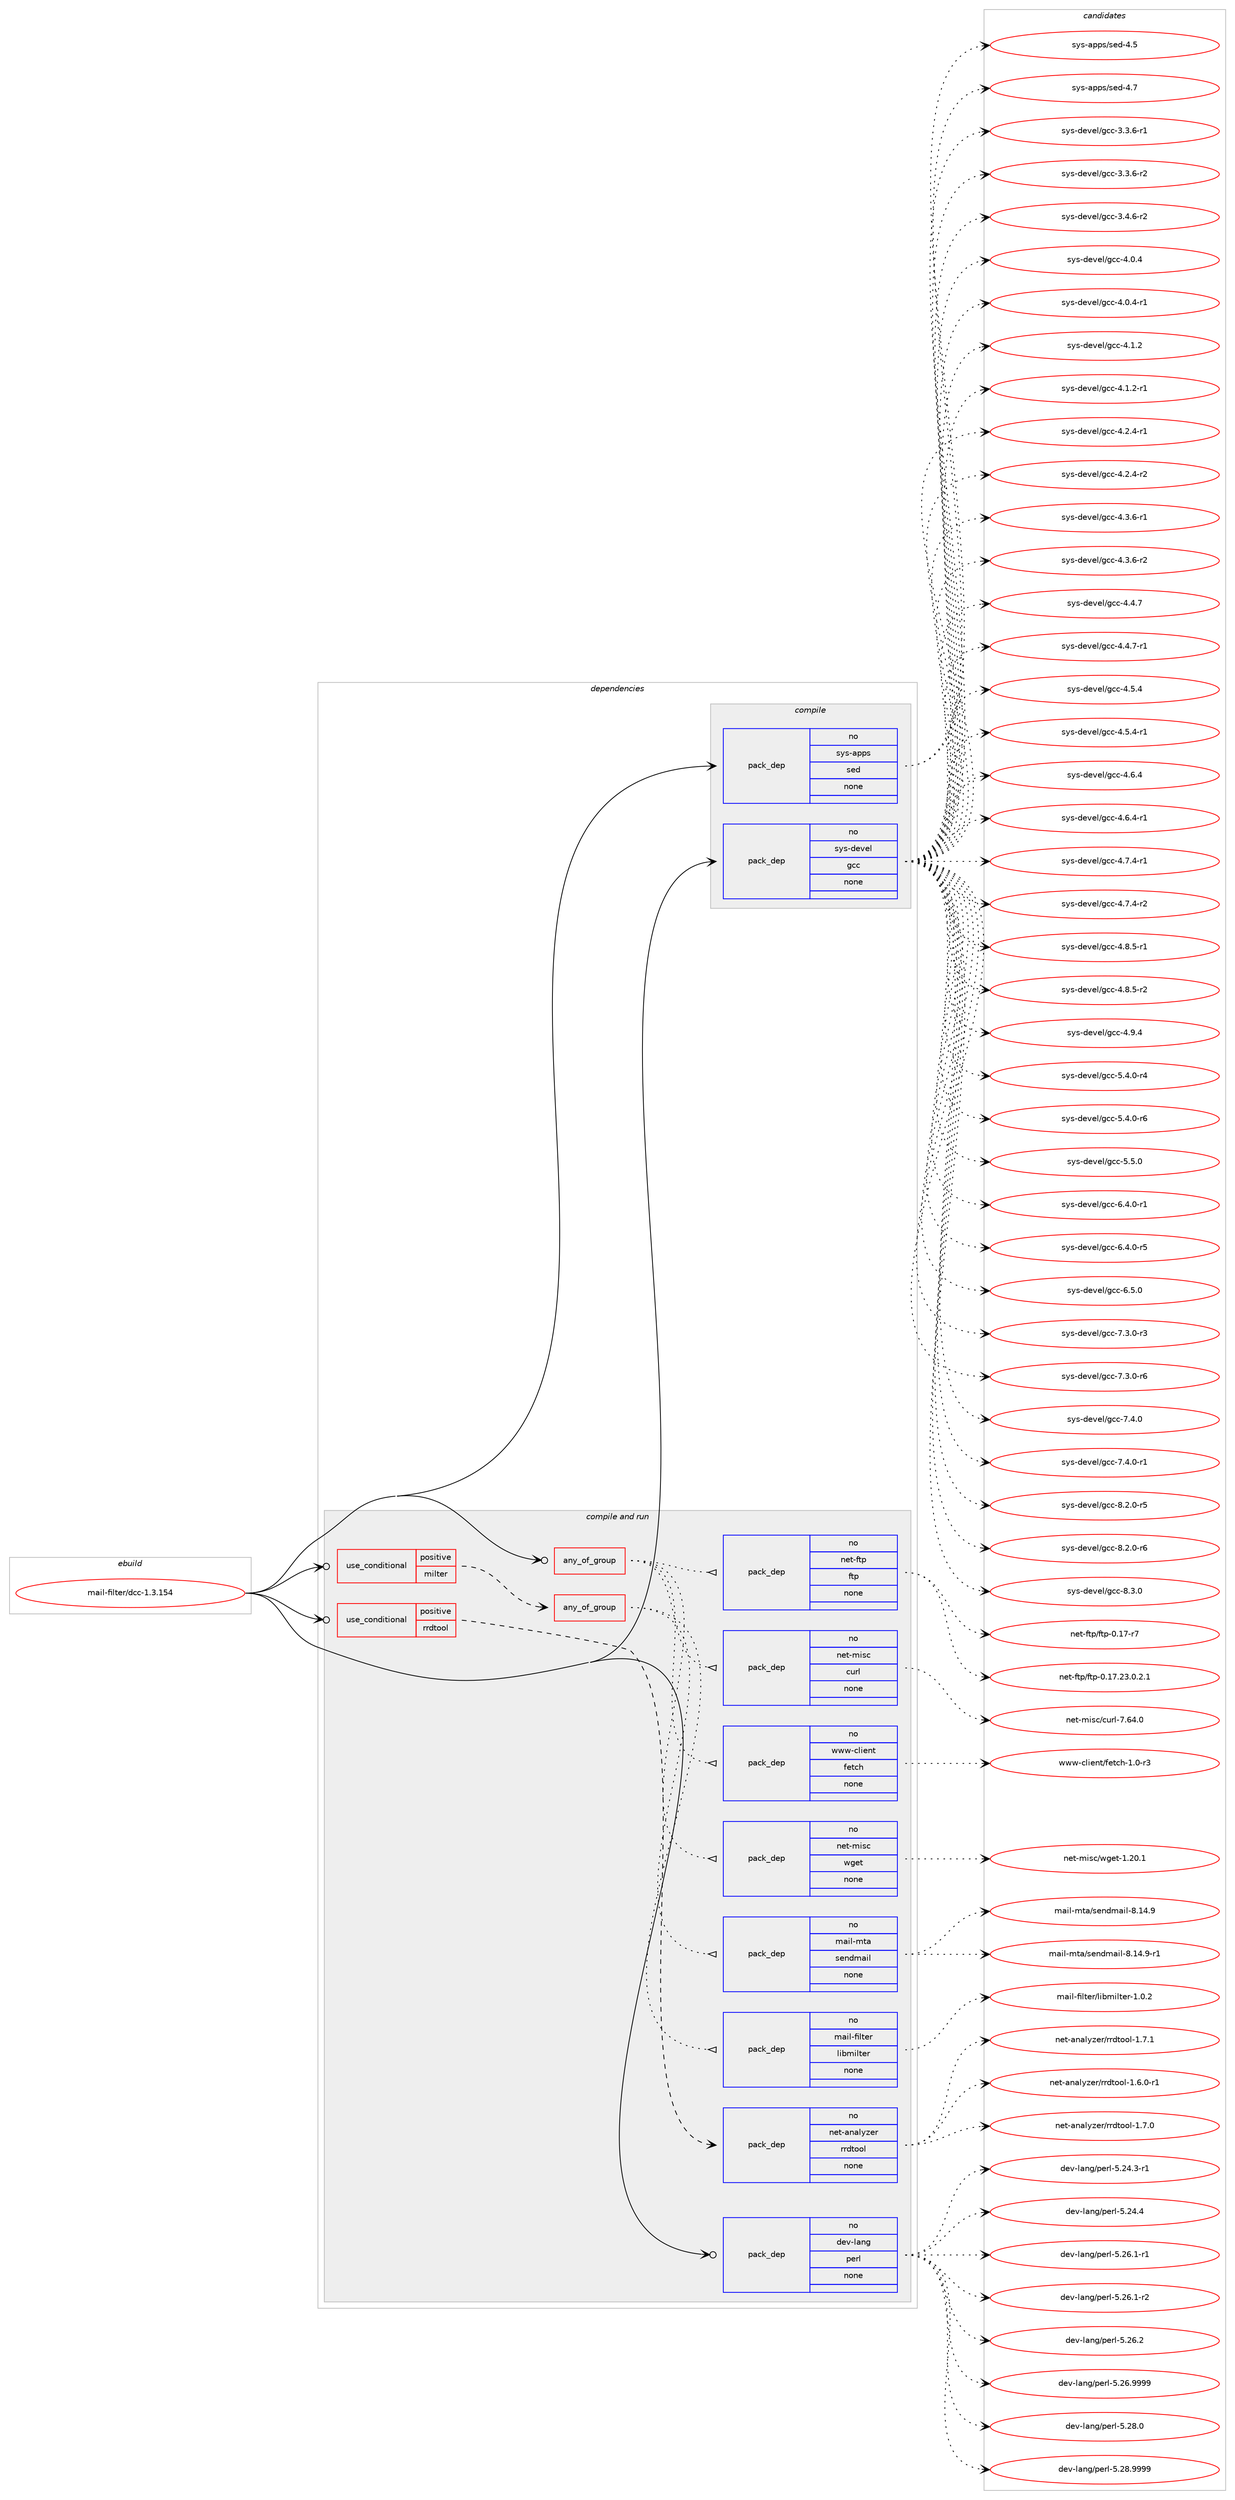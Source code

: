 digraph prolog {

# *************
# Graph options
# *************

newrank=true;
concentrate=true;
compound=true;
graph [rankdir=LR,fontname=Helvetica,fontsize=10,ranksep=1.5];#, ranksep=2.5, nodesep=0.2];
edge  [arrowhead=vee];
node  [fontname=Helvetica,fontsize=10];

# **********
# The ebuild
# **********

subgraph cluster_leftcol {
color=gray;
rank=same;
label=<<i>ebuild</i>>;
id [label="mail-filter/dcc-1.3.154", color=red, width=4, href="../mail-filter/dcc-1.3.154.svg"];
}

# ****************
# The dependencies
# ****************

subgraph cluster_midcol {
color=gray;
label=<<i>dependencies</i>>;
subgraph cluster_compile {
fillcolor="#eeeeee";
style=filled;
label=<<i>compile</i>>;
subgraph pack1139258 {
dependency1595171 [label=<<TABLE BORDER="0" CELLBORDER="1" CELLSPACING="0" CELLPADDING="4" WIDTH="220"><TR><TD ROWSPAN="6" CELLPADDING="30">pack_dep</TD></TR><TR><TD WIDTH="110">no</TD></TR><TR><TD>sys-apps</TD></TR><TR><TD>sed</TD></TR><TR><TD>none</TD></TR><TR><TD></TD></TR></TABLE>>, shape=none, color=blue];
}
id:e -> dependency1595171:w [weight=20,style="solid",arrowhead="vee"];
subgraph pack1139259 {
dependency1595172 [label=<<TABLE BORDER="0" CELLBORDER="1" CELLSPACING="0" CELLPADDING="4" WIDTH="220"><TR><TD ROWSPAN="6" CELLPADDING="30">pack_dep</TD></TR><TR><TD WIDTH="110">no</TD></TR><TR><TD>sys-devel</TD></TR><TR><TD>gcc</TD></TR><TR><TD>none</TD></TR><TR><TD></TD></TR></TABLE>>, shape=none, color=blue];
}
id:e -> dependency1595172:w [weight=20,style="solid",arrowhead="vee"];
}
subgraph cluster_compileandrun {
fillcolor="#eeeeee";
style=filled;
label=<<i>compile and run</i>>;
subgraph any24445 {
dependency1595173 [label=<<TABLE BORDER="0" CELLBORDER="1" CELLSPACING="0" CELLPADDING="4"><TR><TD CELLPADDING="10">any_of_group</TD></TR></TABLE>>, shape=none, color=red];subgraph pack1139260 {
dependency1595174 [label=<<TABLE BORDER="0" CELLBORDER="1" CELLSPACING="0" CELLPADDING="4" WIDTH="220"><TR><TD ROWSPAN="6" CELLPADDING="30">pack_dep</TD></TR><TR><TD WIDTH="110">no</TD></TR><TR><TD>net-misc</TD></TR><TR><TD>wget</TD></TR><TR><TD>none</TD></TR><TR><TD></TD></TR></TABLE>>, shape=none, color=blue];
}
dependency1595173:e -> dependency1595174:w [weight=20,style="dotted",arrowhead="oinv"];
subgraph pack1139261 {
dependency1595175 [label=<<TABLE BORDER="0" CELLBORDER="1" CELLSPACING="0" CELLPADDING="4" WIDTH="220"><TR><TD ROWSPAN="6" CELLPADDING="30">pack_dep</TD></TR><TR><TD WIDTH="110">no</TD></TR><TR><TD>www-client</TD></TR><TR><TD>fetch</TD></TR><TR><TD>none</TD></TR><TR><TD></TD></TR></TABLE>>, shape=none, color=blue];
}
dependency1595173:e -> dependency1595175:w [weight=20,style="dotted",arrowhead="oinv"];
subgraph pack1139262 {
dependency1595176 [label=<<TABLE BORDER="0" CELLBORDER="1" CELLSPACING="0" CELLPADDING="4" WIDTH="220"><TR><TD ROWSPAN="6" CELLPADDING="30">pack_dep</TD></TR><TR><TD WIDTH="110">no</TD></TR><TR><TD>net-misc</TD></TR><TR><TD>curl</TD></TR><TR><TD>none</TD></TR><TR><TD></TD></TR></TABLE>>, shape=none, color=blue];
}
dependency1595173:e -> dependency1595176:w [weight=20,style="dotted",arrowhead="oinv"];
subgraph pack1139263 {
dependency1595177 [label=<<TABLE BORDER="0" CELLBORDER="1" CELLSPACING="0" CELLPADDING="4" WIDTH="220"><TR><TD ROWSPAN="6" CELLPADDING="30">pack_dep</TD></TR><TR><TD WIDTH="110">no</TD></TR><TR><TD>net-ftp</TD></TR><TR><TD>ftp</TD></TR><TR><TD>none</TD></TR><TR><TD></TD></TR></TABLE>>, shape=none, color=blue];
}
dependency1595173:e -> dependency1595177:w [weight=20,style="dotted",arrowhead="oinv"];
}
id:e -> dependency1595173:w [weight=20,style="solid",arrowhead="odotvee"];
subgraph cond430824 {
dependency1595178 [label=<<TABLE BORDER="0" CELLBORDER="1" CELLSPACING="0" CELLPADDING="4"><TR><TD ROWSPAN="3" CELLPADDING="10">use_conditional</TD></TR><TR><TD>positive</TD></TR><TR><TD>milter</TD></TR></TABLE>>, shape=none, color=red];
subgraph any24446 {
dependency1595179 [label=<<TABLE BORDER="0" CELLBORDER="1" CELLSPACING="0" CELLPADDING="4"><TR><TD CELLPADDING="10">any_of_group</TD></TR></TABLE>>, shape=none, color=red];subgraph pack1139264 {
dependency1595180 [label=<<TABLE BORDER="0" CELLBORDER="1" CELLSPACING="0" CELLPADDING="4" WIDTH="220"><TR><TD ROWSPAN="6" CELLPADDING="30">pack_dep</TD></TR><TR><TD WIDTH="110">no</TD></TR><TR><TD>mail-filter</TD></TR><TR><TD>libmilter</TD></TR><TR><TD>none</TD></TR><TR><TD></TD></TR></TABLE>>, shape=none, color=blue];
}
dependency1595179:e -> dependency1595180:w [weight=20,style="dotted",arrowhead="oinv"];
subgraph pack1139265 {
dependency1595181 [label=<<TABLE BORDER="0" CELLBORDER="1" CELLSPACING="0" CELLPADDING="4" WIDTH="220"><TR><TD ROWSPAN="6" CELLPADDING="30">pack_dep</TD></TR><TR><TD WIDTH="110">no</TD></TR><TR><TD>mail-mta</TD></TR><TR><TD>sendmail</TD></TR><TR><TD>none</TD></TR><TR><TD></TD></TR></TABLE>>, shape=none, color=blue];
}
dependency1595179:e -> dependency1595181:w [weight=20,style="dotted",arrowhead="oinv"];
}
dependency1595178:e -> dependency1595179:w [weight=20,style="dashed",arrowhead="vee"];
}
id:e -> dependency1595178:w [weight=20,style="solid",arrowhead="odotvee"];
subgraph cond430825 {
dependency1595182 [label=<<TABLE BORDER="0" CELLBORDER="1" CELLSPACING="0" CELLPADDING="4"><TR><TD ROWSPAN="3" CELLPADDING="10">use_conditional</TD></TR><TR><TD>positive</TD></TR><TR><TD>rrdtool</TD></TR></TABLE>>, shape=none, color=red];
subgraph pack1139266 {
dependency1595183 [label=<<TABLE BORDER="0" CELLBORDER="1" CELLSPACING="0" CELLPADDING="4" WIDTH="220"><TR><TD ROWSPAN="6" CELLPADDING="30">pack_dep</TD></TR><TR><TD WIDTH="110">no</TD></TR><TR><TD>net-analyzer</TD></TR><TR><TD>rrdtool</TD></TR><TR><TD>none</TD></TR><TR><TD></TD></TR></TABLE>>, shape=none, color=blue];
}
dependency1595182:e -> dependency1595183:w [weight=20,style="dashed",arrowhead="vee"];
}
id:e -> dependency1595182:w [weight=20,style="solid",arrowhead="odotvee"];
subgraph pack1139267 {
dependency1595184 [label=<<TABLE BORDER="0" CELLBORDER="1" CELLSPACING="0" CELLPADDING="4" WIDTH="220"><TR><TD ROWSPAN="6" CELLPADDING="30">pack_dep</TD></TR><TR><TD WIDTH="110">no</TD></TR><TR><TD>dev-lang</TD></TR><TR><TD>perl</TD></TR><TR><TD>none</TD></TR><TR><TD></TD></TR></TABLE>>, shape=none, color=blue];
}
id:e -> dependency1595184:w [weight=20,style="solid",arrowhead="odotvee"];
}
subgraph cluster_run {
fillcolor="#eeeeee";
style=filled;
label=<<i>run</i>>;
}
}

# **************
# The candidates
# **************

subgraph cluster_choices {
rank=same;
color=gray;
label=<<i>candidates</i>>;

subgraph choice1139258 {
color=black;
nodesep=1;
choice11512111545971121121154711510110045524653 [label="sys-apps/sed-4.5", color=red, width=4,href="../sys-apps/sed-4.5.svg"];
choice11512111545971121121154711510110045524655 [label="sys-apps/sed-4.7", color=red, width=4,href="../sys-apps/sed-4.7.svg"];
dependency1595171:e -> choice11512111545971121121154711510110045524653:w [style=dotted,weight="100"];
dependency1595171:e -> choice11512111545971121121154711510110045524655:w [style=dotted,weight="100"];
}
subgraph choice1139259 {
color=black;
nodesep=1;
choice115121115451001011181011084710399994551465146544511449 [label="sys-devel/gcc-3.3.6-r1", color=red, width=4,href="../sys-devel/gcc-3.3.6-r1.svg"];
choice115121115451001011181011084710399994551465146544511450 [label="sys-devel/gcc-3.3.6-r2", color=red, width=4,href="../sys-devel/gcc-3.3.6-r2.svg"];
choice115121115451001011181011084710399994551465246544511450 [label="sys-devel/gcc-3.4.6-r2", color=red, width=4,href="../sys-devel/gcc-3.4.6-r2.svg"];
choice11512111545100101118101108471039999455246484652 [label="sys-devel/gcc-4.0.4", color=red, width=4,href="../sys-devel/gcc-4.0.4.svg"];
choice115121115451001011181011084710399994552464846524511449 [label="sys-devel/gcc-4.0.4-r1", color=red, width=4,href="../sys-devel/gcc-4.0.4-r1.svg"];
choice11512111545100101118101108471039999455246494650 [label="sys-devel/gcc-4.1.2", color=red, width=4,href="../sys-devel/gcc-4.1.2.svg"];
choice115121115451001011181011084710399994552464946504511449 [label="sys-devel/gcc-4.1.2-r1", color=red, width=4,href="../sys-devel/gcc-4.1.2-r1.svg"];
choice115121115451001011181011084710399994552465046524511449 [label="sys-devel/gcc-4.2.4-r1", color=red, width=4,href="../sys-devel/gcc-4.2.4-r1.svg"];
choice115121115451001011181011084710399994552465046524511450 [label="sys-devel/gcc-4.2.4-r2", color=red, width=4,href="../sys-devel/gcc-4.2.4-r2.svg"];
choice115121115451001011181011084710399994552465146544511449 [label="sys-devel/gcc-4.3.6-r1", color=red, width=4,href="../sys-devel/gcc-4.3.6-r1.svg"];
choice115121115451001011181011084710399994552465146544511450 [label="sys-devel/gcc-4.3.6-r2", color=red, width=4,href="../sys-devel/gcc-4.3.6-r2.svg"];
choice11512111545100101118101108471039999455246524655 [label="sys-devel/gcc-4.4.7", color=red, width=4,href="../sys-devel/gcc-4.4.7.svg"];
choice115121115451001011181011084710399994552465246554511449 [label="sys-devel/gcc-4.4.7-r1", color=red, width=4,href="../sys-devel/gcc-4.4.7-r1.svg"];
choice11512111545100101118101108471039999455246534652 [label="sys-devel/gcc-4.5.4", color=red, width=4,href="../sys-devel/gcc-4.5.4.svg"];
choice115121115451001011181011084710399994552465346524511449 [label="sys-devel/gcc-4.5.4-r1", color=red, width=4,href="../sys-devel/gcc-4.5.4-r1.svg"];
choice11512111545100101118101108471039999455246544652 [label="sys-devel/gcc-4.6.4", color=red, width=4,href="../sys-devel/gcc-4.6.4.svg"];
choice115121115451001011181011084710399994552465446524511449 [label="sys-devel/gcc-4.6.4-r1", color=red, width=4,href="../sys-devel/gcc-4.6.4-r1.svg"];
choice115121115451001011181011084710399994552465546524511449 [label="sys-devel/gcc-4.7.4-r1", color=red, width=4,href="../sys-devel/gcc-4.7.4-r1.svg"];
choice115121115451001011181011084710399994552465546524511450 [label="sys-devel/gcc-4.7.4-r2", color=red, width=4,href="../sys-devel/gcc-4.7.4-r2.svg"];
choice115121115451001011181011084710399994552465646534511449 [label="sys-devel/gcc-4.8.5-r1", color=red, width=4,href="../sys-devel/gcc-4.8.5-r1.svg"];
choice115121115451001011181011084710399994552465646534511450 [label="sys-devel/gcc-4.8.5-r2", color=red, width=4,href="../sys-devel/gcc-4.8.5-r2.svg"];
choice11512111545100101118101108471039999455246574652 [label="sys-devel/gcc-4.9.4", color=red, width=4,href="../sys-devel/gcc-4.9.4.svg"];
choice115121115451001011181011084710399994553465246484511452 [label="sys-devel/gcc-5.4.0-r4", color=red, width=4,href="../sys-devel/gcc-5.4.0-r4.svg"];
choice115121115451001011181011084710399994553465246484511454 [label="sys-devel/gcc-5.4.0-r6", color=red, width=4,href="../sys-devel/gcc-5.4.0-r6.svg"];
choice11512111545100101118101108471039999455346534648 [label="sys-devel/gcc-5.5.0", color=red, width=4,href="../sys-devel/gcc-5.5.0.svg"];
choice115121115451001011181011084710399994554465246484511449 [label="sys-devel/gcc-6.4.0-r1", color=red, width=4,href="../sys-devel/gcc-6.4.0-r1.svg"];
choice115121115451001011181011084710399994554465246484511453 [label="sys-devel/gcc-6.4.0-r5", color=red, width=4,href="../sys-devel/gcc-6.4.0-r5.svg"];
choice11512111545100101118101108471039999455446534648 [label="sys-devel/gcc-6.5.0", color=red, width=4,href="../sys-devel/gcc-6.5.0.svg"];
choice115121115451001011181011084710399994555465146484511451 [label="sys-devel/gcc-7.3.0-r3", color=red, width=4,href="../sys-devel/gcc-7.3.0-r3.svg"];
choice115121115451001011181011084710399994555465146484511454 [label="sys-devel/gcc-7.3.0-r6", color=red, width=4,href="../sys-devel/gcc-7.3.0-r6.svg"];
choice11512111545100101118101108471039999455546524648 [label="sys-devel/gcc-7.4.0", color=red, width=4,href="../sys-devel/gcc-7.4.0.svg"];
choice115121115451001011181011084710399994555465246484511449 [label="sys-devel/gcc-7.4.0-r1", color=red, width=4,href="../sys-devel/gcc-7.4.0-r1.svg"];
choice115121115451001011181011084710399994556465046484511453 [label="sys-devel/gcc-8.2.0-r5", color=red, width=4,href="../sys-devel/gcc-8.2.0-r5.svg"];
choice115121115451001011181011084710399994556465046484511454 [label="sys-devel/gcc-8.2.0-r6", color=red, width=4,href="../sys-devel/gcc-8.2.0-r6.svg"];
choice11512111545100101118101108471039999455646514648 [label="sys-devel/gcc-8.3.0", color=red, width=4,href="../sys-devel/gcc-8.3.0.svg"];
dependency1595172:e -> choice115121115451001011181011084710399994551465146544511449:w [style=dotted,weight="100"];
dependency1595172:e -> choice115121115451001011181011084710399994551465146544511450:w [style=dotted,weight="100"];
dependency1595172:e -> choice115121115451001011181011084710399994551465246544511450:w [style=dotted,weight="100"];
dependency1595172:e -> choice11512111545100101118101108471039999455246484652:w [style=dotted,weight="100"];
dependency1595172:e -> choice115121115451001011181011084710399994552464846524511449:w [style=dotted,weight="100"];
dependency1595172:e -> choice11512111545100101118101108471039999455246494650:w [style=dotted,weight="100"];
dependency1595172:e -> choice115121115451001011181011084710399994552464946504511449:w [style=dotted,weight="100"];
dependency1595172:e -> choice115121115451001011181011084710399994552465046524511449:w [style=dotted,weight="100"];
dependency1595172:e -> choice115121115451001011181011084710399994552465046524511450:w [style=dotted,weight="100"];
dependency1595172:e -> choice115121115451001011181011084710399994552465146544511449:w [style=dotted,weight="100"];
dependency1595172:e -> choice115121115451001011181011084710399994552465146544511450:w [style=dotted,weight="100"];
dependency1595172:e -> choice11512111545100101118101108471039999455246524655:w [style=dotted,weight="100"];
dependency1595172:e -> choice115121115451001011181011084710399994552465246554511449:w [style=dotted,weight="100"];
dependency1595172:e -> choice11512111545100101118101108471039999455246534652:w [style=dotted,weight="100"];
dependency1595172:e -> choice115121115451001011181011084710399994552465346524511449:w [style=dotted,weight="100"];
dependency1595172:e -> choice11512111545100101118101108471039999455246544652:w [style=dotted,weight="100"];
dependency1595172:e -> choice115121115451001011181011084710399994552465446524511449:w [style=dotted,weight="100"];
dependency1595172:e -> choice115121115451001011181011084710399994552465546524511449:w [style=dotted,weight="100"];
dependency1595172:e -> choice115121115451001011181011084710399994552465546524511450:w [style=dotted,weight="100"];
dependency1595172:e -> choice115121115451001011181011084710399994552465646534511449:w [style=dotted,weight="100"];
dependency1595172:e -> choice115121115451001011181011084710399994552465646534511450:w [style=dotted,weight="100"];
dependency1595172:e -> choice11512111545100101118101108471039999455246574652:w [style=dotted,weight="100"];
dependency1595172:e -> choice115121115451001011181011084710399994553465246484511452:w [style=dotted,weight="100"];
dependency1595172:e -> choice115121115451001011181011084710399994553465246484511454:w [style=dotted,weight="100"];
dependency1595172:e -> choice11512111545100101118101108471039999455346534648:w [style=dotted,weight="100"];
dependency1595172:e -> choice115121115451001011181011084710399994554465246484511449:w [style=dotted,weight="100"];
dependency1595172:e -> choice115121115451001011181011084710399994554465246484511453:w [style=dotted,weight="100"];
dependency1595172:e -> choice11512111545100101118101108471039999455446534648:w [style=dotted,weight="100"];
dependency1595172:e -> choice115121115451001011181011084710399994555465146484511451:w [style=dotted,weight="100"];
dependency1595172:e -> choice115121115451001011181011084710399994555465146484511454:w [style=dotted,weight="100"];
dependency1595172:e -> choice11512111545100101118101108471039999455546524648:w [style=dotted,weight="100"];
dependency1595172:e -> choice115121115451001011181011084710399994555465246484511449:w [style=dotted,weight="100"];
dependency1595172:e -> choice115121115451001011181011084710399994556465046484511453:w [style=dotted,weight="100"];
dependency1595172:e -> choice115121115451001011181011084710399994556465046484511454:w [style=dotted,weight="100"];
dependency1595172:e -> choice11512111545100101118101108471039999455646514648:w [style=dotted,weight="100"];
}
subgraph choice1139260 {
color=black;
nodesep=1;
choice11010111645109105115994711910310111645494650484649 [label="net-misc/wget-1.20.1", color=red, width=4,href="../net-misc/wget-1.20.1.svg"];
dependency1595174:e -> choice11010111645109105115994711910310111645494650484649:w [style=dotted,weight="100"];
}
subgraph choice1139261 {
color=black;
nodesep=1;
choice11911911945991081051011101164710210111699104454946484511451 [label="www-client/fetch-1.0-r3", color=red, width=4,href="../www-client/fetch-1.0-r3.svg"];
dependency1595175:e -> choice11911911945991081051011101164710210111699104454946484511451:w [style=dotted,weight="100"];
}
subgraph choice1139262 {
color=black;
nodesep=1;
choice1101011164510910511599479911711410845554654524648 [label="net-misc/curl-7.64.0", color=red, width=4,href="../net-misc/curl-7.64.0.svg"];
dependency1595176:e -> choice1101011164510910511599479911711410845554654524648:w [style=dotted,weight="100"];
}
subgraph choice1139263 {
color=black;
nodesep=1;
choice110101116451021161124710211611245484649554511455 [label="net-ftp/ftp-0.17-r7", color=red, width=4,href="../net-ftp/ftp-0.17-r7.svg"];
choice11010111645102116112471021161124548464955465051464846504649 [label="net-ftp/ftp-0.17.23.0.2.1", color=red, width=4,href="../net-ftp/ftp-0.17.23.0.2.1.svg"];
dependency1595177:e -> choice110101116451021161124710211611245484649554511455:w [style=dotted,weight="100"];
dependency1595177:e -> choice11010111645102116112471021161124548464955465051464846504649:w [style=dotted,weight="100"];
}
subgraph choice1139264 {
color=black;
nodesep=1;
choice10997105108451021051081161011144710810598109105108116101114454946484650 [label="mail-filter/libmilter-1.0.2", color=red, width=4,href="../mail-filter/libmilter-1.0.2.svg"];
dependency1595180:e -> choice10997105108451021051081161011144710810598109105108116101114454946484650:w [style=dotted,weight="100"];
}
subgraph choice1139265 {
color=black;
nodesep=1;
choice109971051084510911697471151011101001099710510845564649524657 [label="mail-mta/sendmail-8.14.9", color=red, width=4,href="../mail-mta/sendmail-8.14.9.svg"];
choice1099710510845109116974711510111010010997105108455646495246574511449 [label="mail-mta/sendmail-8.14.9-r1", color=red, width=4,href="../mail-mta/sendmail-8.14.9-r1.svg"];
dependency1595181:e -> choice109971051084510911697471151011101001099710510845564649524657:w [style=dotted,weight="100"];
dependency1595181:e -> choice1099710510845109116974711510111010010997105108455646495246574511449:w [style=dotted,weight="100"];
}
subgraph choice1139266 {
color=black;
nodesep=1;
choice110101116459711097108121122101114471141141001161111111084549465446484511449 [label="net-analyzer/rrdtool-1.6.0-r1", color=red, width=4,href="../net-analyzer/rrdtool-1.6.0-r1.svg"];
choice11010111645971109710812112210111447114114100116111111108454946554648 [label="net-analyzer/rrdtool-1.7.0", color=red, width=4,href="../net-analyzer/rrdtool-1.7.0.svg"];
choice11010111645971109710812112210111447114114100116111111108454946554649 [label="net-analyzer/rrdtool-1.7.1", color=red, width=4,href="../net-analyzer/rrdtool-1.7.1.svg"];
dependency1595183:e -> choice110101116459711097108121122101114471141141001161111111084549465446484511449:w [style=dotted,weight="100"];
dependency1595183:e -> choice11010111645971109710812112210111447114114100116111111108454946554648:w [style=dotted,weight="100"];
dependency1595183:e -> choice11010111645971109710812112210111447114114100116111111108454946554649:w [style=dotted,weight="100"];
}
subgraph choice1139267 {
color=black;
nodesep=1;
choice100101118451089711010347112101114108455346505246514511449 [label="dev-lang/perl-5.24.3-r1", color=red, width=4,href="../dev-lang/perl-5.24.3-r1.svg"];
choice10010111845108971101034711210111410845534650524652 [label="dev-lang/perl-5.24.4", color=red, width=4,href="../dev-lang/perl-5.24.4.svg"];
choice100101118451089711010347112101114108455346505446494511449 [label="dev-lang/perl-5.26.1-r1", color=red, width=4,href="../dev-lang/perl-5.26.1-r1.svg"];
choice100101118451089711010347112101114108455346505446494511450 [label="dev-lang/perl-5.26.1-r2", color=red, width=4,href="../dev-lang/perl-5.26.1-r2.svg"];
choice10010111845108971101034711210111410845534650544650 [label="dev-lang/perl-5.26.2", color=red, width=4,href="../dev-lang/perl-5.26.2.svg"];
choice10010111845108971101034711210111410845534650544657575757 [label="dev-lang/perl-5.26.9999", color=red, width=4,href="../dev-lang/perl-5.26.9999.svg"];
choice10010111845108971101034711210111410845534650564648 [label="dev-lang/perl-5.28.0", color=red, width=4,href="../dev-lang/perl-5.28.0.svg"];
choice10010111845108971101034711210111410845534650564657575757 [label="dev-lang/perl-5.28.9999", color=red, width=4,href="../dev-lang/perl-5.28.9999.svg"];
dependency1595184:e -> choice100101118451089711010347112101114108455346505246514511449:w [style=dotted,weight="100"];
dependency1595184:e -> choice10010111845108971101034711210111410845534650524652:w [style=dotted,weight="100"];
dependency1595184:e -> choice100101118451089711010347112101114108455346505446494511449:w [style=dotted,weight="100"];
dependency1595184:e -> choice100101118451089711010347112101114108455346505446494511450:w [style=dotted,weight="100"];
dependency1595184:e -> choice10010111845108971101034711210111410845534650544650:w [style=dotted,weight="100"];
dependency1595184:e -> choice10010111845108971101034711210111410845534650544657575757:w [style=dotted,weight="100"];
dependency1595184:e -> choice10010111845108971101034711210111410845534650564648:w [style=dotted,weight="100"];
dependency1595184:e -> choice10010111845108971101034711210111410845534650564657575757:w [style=dotted,weight="100"];
}
}

}
